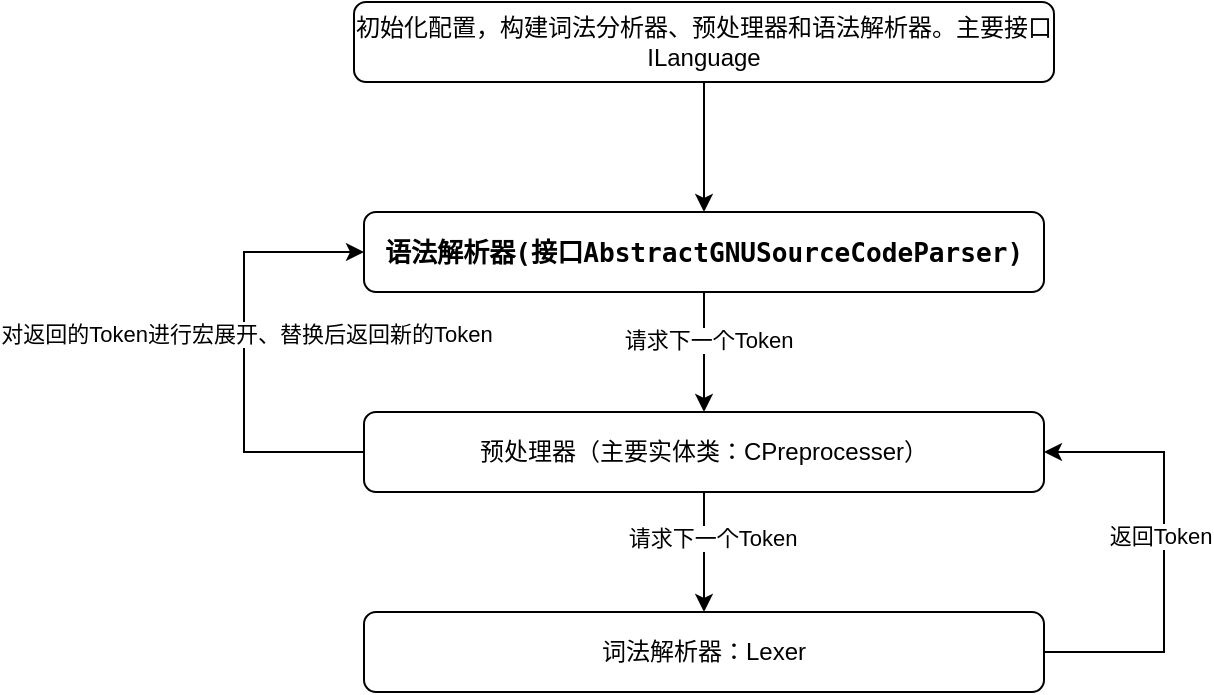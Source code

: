 <mxfile version="14.9.6" type="device"><diagram id="C5RBs43oDa-KdzZeNtuy" name="Page-1"><mxGraphModel dx="1576" dy="556" grid="1" gridSize="10" guides="1" tooltips="1" connect="1" arrows="1" fold="1" page="1" pageScale="1" pageWidth="827" pageHeight="1169" math="0" shadow="0"><root><mxCell id="WIyWlLk6GJQsqaUBKTNV-0"/><mxCell id="WIyWlLk6GJQsqaUBKTNV-1" parent="WIyWlLk6GJQsqaUBKTNV-0"/><mxCell id="pH-qYbnT3trV6v10Um_v-3" style="edgeStyle=orthogonalEdgeStyle;rounded=0;orthogonalLoop=1;jettySize=auto;html=1;entryX=0.5;entryY=1;entryDx=0;entryDy=0;" edge="1" parent="WIyWlLk6GJQsqaUBKTNV-1" source="WIyWlLk6GJQsqaUBKTNV-3" target="WIyWlLk6GJQsqaUBKTNV-7"><mxGeometry relative="1" as="geometry"/></mxCell><mxCell id="WIyWlLk6GJQsqaUBKTNV-3" value="初始化配置，构建词法分析器、预处理器和语法解析器。主要接口ILanguage&lt;br&gt;" style="rounded=1;whiteSpace=wrap;html=1;fontSize=12;glass=0;strokeWidth=1;shadow=0;direction=south;verticalAlign=middle;horizontal=0;rotation=90;labelPosition=center;verticalLabelPosition=middle;align=center;" parent="WIyWlLk6GJQsqaUBKTNV-1" vertex="1"><mxGeometry x="250" y="-140" width="40" height="350" as="geometry"/></mxCell><mxCell id="pH-qYbnT3trV6v10Um_v-4" style="edgeStyle=orthogonalEdgeStyle;rounded=0;orthogonalLoop=1;jettySize=auto;html=1;exitX=0.5;exitY=0;exitDx=0;exitDy=0;entryX=0.5;entryY=1;entryDx=0;entryDy=0;" edge="1" parent="WIyWlLk6GJQsqaUBKTNV-1" source="WIyWlLk6GJQsqaUBKTNV-7" target="pH-qYbnT3trV6v10Um_v-2"><mxGeometry relative="1" as="geometry"/></mxCell><mxCell id="pH-qYbnT3trV6v10Um_v-5" value="请求下一个Token" style="edgeLabel;html=1;align=center;verticalAlign=middle;resizable=0;points=[];" vertex="1" connectable="0" parent="pH-qYbnT3trV6v10Um_v-4"><mxGeometry x="-0.213" y="2" relative="1" as="geometry"><mxPoint as="offset"/></mxGeometry></mxCell><mxCell id="WIyWlLk6GJQsqaUBKTNV-7" value="&lt;pre style=&quot;font-family: &amp;#34;jetbrains mono&amp;#34; , monospace ; font-size: 9.8pt&quot;&gt;语法解析器(接口AbstractGNUSourceCodeParser)&lt;/pre&gt;" style="rounded=1;whiteSpace=wrap;html=1;fontSize=12;glass=0;strokeWidth=1;shadow=0;direction=south;rotation=90;horizontal=0;fontStyle=1" parent="WIyWlLk6GJQsqaUBKTNV-1" vertex="1"><mxGeometry x="250" y="-30" width="40" height="340" as="geometry"/></mxCell><mxCell id="pH-qYbnT3trV6v10Um_v-8" style="edgeStyle=orthogonalEdgeStyle;rounded=0;orthogonalLoop=1;jettySize=auto;html=1;fontColor=#000000;entryX=0;entryY=0.5;entryDx=0;entryDy=0;" edge="1" parent="WIyWlLk6GJQsqaUBKTNV-1" source="pH-qYbnT3trV6v10Um_v-1" target="pH-qYbnT3trV6v10Um_v-2"><mxGeometry relative="1" as="geometry"><mxPoint x="460.0" y="310" as="targetPoint"/><Array as="points"><mxPoint x="500" y="340"/><mxPoint x="500" y="240"/></Array></mxGeometry></mxCell><mxCell id="pH-qYbnT3trV6v10Um_v-9" value="返回Token" style="edgeLabel;html=1;align=center;verticalAlign=middle;resizable=0;points=[];fontColor=#000000;" vertex="1" connectable="0" parent="pH-qYbnT3trV6v10Um_v-8"><mxGeometry x="0.071" y="2" relative="1" as="geometry"><mxPoint as="offset"/></mxGeometry></mxCell><mxCell id="pH-qYbnT3trV6v10Um_v-1" value="词法解析器：Lexer" style="rounded=1;whiteSpace=wrap;html=1;fontSize=12;glass=0;strokeWidth=1;shadow=0;direction=south;rotation=90;horizontal=0;" vertex="1" parent="WIyWlLk6GJQsqaUBKTNV-1"><mxGeometry x="250" y="170" width="40" height="340" as="geometry"/></mxCell><mxCell id="pH-qYbnT3trV6v10Um_v-6" style="edgeStyle=orthogonalEdgeStyle;rounded=0;orthogonalLoop=1;jettySize=auto;html=1;exitX=0.5;exitY=0;exitDx=0;exitDy=0;entryX=0.5;entryY=1;entryDx=0;entryDy=0;" edge="1" parent="WIyWlLk6GJQsqaUBKTNV-1" source="pH-qYbnT3trV6v10Um_v-2" target="pH-qYbnT3trV6v10Um_v-1"><mxGeometry relative="1" as="geometry"/></mxCell><mxCell id="pH-qYbnT3trV6v10Um_v-11" style="edgeStyle=orthogonalEdgeStyle;rounded=0;orthogonalLoop=1;jettySize=auto;html=1;fontColor=#000000;entryX=1;entryY=0.5;entryDx=0;entryDy=0;" edge="1" parent="WIyWlLk6GJQsqaUBKTNV-1" source="pH-qYbnT3trV6v10Um_v-2" target="WIyWlLk6GJQsqaUBKTNV-7"><mxGeometry relative="1" as="geometry"><mxPoint x="40" y="140" as="targetPoint"/><Array as="points"><mxPoint x="40" y="240"/><mxPoint x="40" y="140"/></Array></mxGeometry></mxCell><mxCell id="pH-qYbnT3trV6v10Um_v-12" value="对返回的Token进行宏展开、替换后返回新的Token" style="edgeLabel;html=1;align=center;verticalAlign=middle;resizable=0;points=[];fontColor=#000000;" vertex="1" connectable="0" parent="pH-qYbnT3trV6v10Um_v-11"><mxGeometry x="0.088" y="-1" relative="1" as="geometry"><mxPoint as="offset"/></mxGeometry></mxCell><mxCell id="pH-qYbnT3trV6v10Um_v-2" value="预处理器（主要实体类：CPreprocesser）" style="rounded=1;whiteSpace=wrap;html=1;fontSize=12;glass=0;strokeWidth=1;shadow=0;direction=south;rotation=90;horizontal=0;" vertex="1" parent="WIyWlLk6GJQsqaUBKTNV-1"><mxGeometry x="250" y="70" width="40" height="340" as="geometry"/></mxCell><mxCell id="pH-qYbnT3trV6v10Um_v-7" value="请求下一个Token" style="edgeLabel;html=1;align=center;verticalAlign=middle;resizable=0;points=[];" vertex="1" connectable="0" parent="WIyWlLk6GJQsqaUBKTNV-1"><mxGeometry x="282" y="220.0" as="geometry"><mxPoint x="-8" y="63" as="offset"/></mxGeometry></mxCell></root></mxGraphModel></diagram></mxfile>